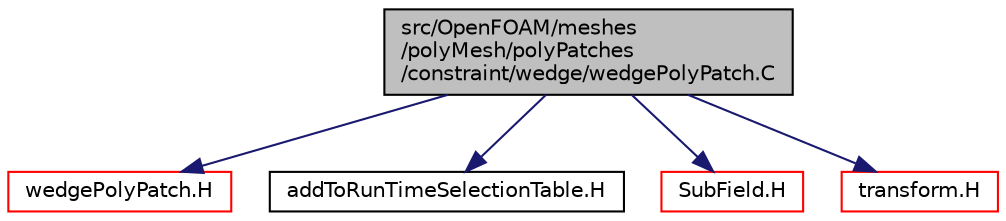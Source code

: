 digraph "src/OpenFOAM/meshes/polyMesh/polyPatches/constraint/wedge/wedgePolyPatch.C"
{
  bgcolor="transparent";
  edge [fontname="Helvetica",fontsize="10",labelfontname="Helvetica",labelfontsize="10"];
  node [fontname="Helvetica",fontsize="10",shape=record];
  Node0 [label="src/OpenFOAM/meshes\l/polyMesh/polyPatches\l/constraint/wedge/wedgePolyPatch.C",height=0.2,width=0.4,color="black", fillcolor="grey75", style="filled", fontcolor="black"];
  Node0 -> Node1 [color="midnightblue",fontsize="10",style="solid",fontname="Helvetica"];
  Node1 [label="wedgePolyPatch.H",height=0.2,width=0.4,color="red",URL="$a12509.html"];
  Node0 -> Node167 [color="midnightblue",fontsize="10",style="solid",fontname="Helvetica"];
  Node167 [label="addToRunTimeSelectionTable.H",height=0.2,width=0.4,color="black",URL="$a09989.html",tooltip="Macros for easy insertion into run-time selection tables. "];
  Node0 -> Node168 [color="midnightblue",fontsize="10",style="solid",fontname="Helvetica"];
  Node168 [label="SubField.H",height=0.2,width=0.4,color="red",URL="$a10313.html"];
  Node0 -> Node170 [color="midnightblue",fontsize="10",style="solid",fontname="Helvetica"];
  Node170 [label="transform.H",height=0.2,width=0.4,color="red",URL="$a13637.html",tooltip="3D tensor transformation operations. "];
}
